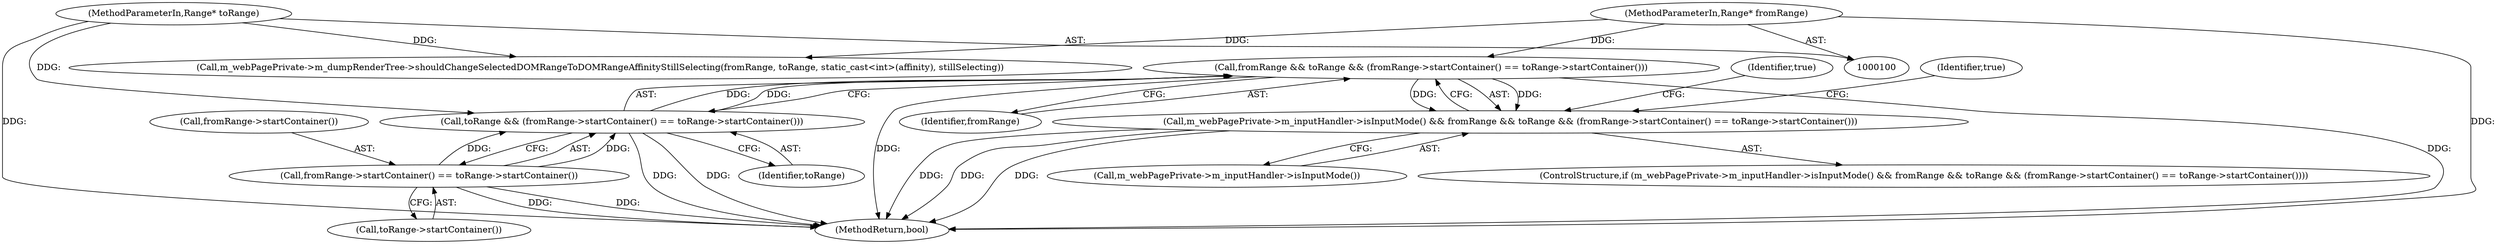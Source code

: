 digraph "0_Chrome_f81fcab3b31dfaff3473e8eb94c6531677116242@pointer" {
"1000137" [label="(Call,fromRange && toRange && (fromRange->startContainer() == toRange->startContainer()))"];
"1000101" [label="(MethodParameterIn,Range* fromRange)"];
"1000139" [label="(Call,toRange && (fromRange->startContainer() == toRange->startContainer()))"];
"1000102" [label="(MethodParameterIn,Range* toRange)"];
"1000141" [label="(Call,fromRange->startContainer() == toRange->startContainer())"];
"1000135" [label="(Call,m_webPagePrivate->m_inputHandler->isInputMode() && fromRange && toRange && (fromRange->startContainer() == toRange->startContainer()))"];
"1000134" [label="(ControlStructure,if (m_webPagePrivate->m_inputHandler->isInputMode() && fromRange && toRange && (fromRange->startContainer() == toRange->startContainer())))"];
"1000101" [label="(MethodParameterIn,Range* fromRange)"];
"1000145" [label="(Identifier,true)"];
"1000140" [label="(Identifier,toRange)"];
"1000142" [label="(Call,fromRange->startContainer())"];
"1000136" [label="(Call,m_webPagePrivate->m_inputHandler->isInputMode())"];
"1000148" [label="(MethodReturn,bool)"];
"1000137" [label="(Call,fromRange && toRange && (fromRange->startContainer() == toRange->startContainer()))"];
"1000139" [label="(Call,toRange && (fromRange->startContainer() == toRange->startContainer()))"];
"1000111" [label="(Call,m_webPagePrivate->m_dumpRenderTree->shouldChangeSelectedDOMRangeToDOMRangeAffinityStillSelecting(fromRange, toRange, static_cast<int>(affinity), stillSelecting))"];
"1000141" [label="(Call,fromRange->startContainer() == toRange->startContainer())"];
"1000147" [label="(Identifier,true)"];
"1000102" [label="(MethodParameterIn,Range* toRange)"];
"1000143" [label="(Call,toRange->startContainer())"];
"1000138" [label="(Identifier,fromRange)"];
"1000135" [label="(Call,m_webPagePrivate->m_inputHandler->isInputMode() && fromRange && toRange && (fromRange->startContainer() == toRange->startContainer()))"];
"1000137" -> "1000135"  [label="AST: "];
"1000137" -> "1000138"  [label="CFG: "];
"1000137" -> "1000139"  [label="CFG: "];
"1000138" -> "1000137"  [label="AST: "];
"1000139" -> "1000137"  [label="AST: "];
"1000135" -> "1000137"  [label="CFG: "];
"1000137" -> "1000148"  [label="DDG: "];
"1000137" -> "1000148"  [label="DDG: "];
"1000137" -> "1000135"  [label="DDG: "];
"1000137" -> "1000135"  [label="DDG: "];
"1000101" -> "1000137"  [label="DDG: "];
"1000139" -> "1000137"  [label="DDG: "];
"1000139" -> "1000137"  [label="DDG: "];
"1000101" -> "1000100"  [label="AST: "];
"1000101" -> "1000148"  [label="DDG: "];
"1000101" -> "1000111"  [label="DDG: "];
"1000139" -> "1000140"  [label="CFG: "];
"1000139" -> "1000141"  [label="CFG: "];
"1000140" -> "1000139"  [label="AST: "];
"1000141" -> "1000139"  [label="AST: "];
"1000139" -> "1000148"  [label="DDG: "];
"1000139" -> "1000148"  [label="DDG: "];
"1000102" -> "1000139"  [label="DDG: "];
"1000141" -> "1000139"  [label="DDG: "];
"1000141" -> "1000139"  [label="DDG: "];
"1000102" -> "1000100"  [label="AST: "];
"1000102" -> "1000148"  [label="DDG: "];
"1000102" -> "1000111"  [label="DDG: "];
"1000141" -> "1000143"  [label="CFG: "];
"1000142" -> "1000141"  [label="AST: "];
"1000143" -> "1000141"  [label="AST: "];
"1000141" -> "1000148"  [label="DDG: "];
"1000141" -> "1000148"  [label="DDG: "];
"1000135" -> "1000134"  [label="AST: "];
"1000135" -> "1000136"  [label="CFG: "];
"1000136" -> "1000135"  [label="AST: "];
"1000145" -> "1000135"  [label="CFG: "];
"1000147" -> "1000135"  [label="CFG: "];
"1000135" -> "1000148"  [label="DDG: "];
"1000135" -> "1000148"  [label="DDG: "];
"1000135" -> "1000148"  [label="DDG: "];
}
